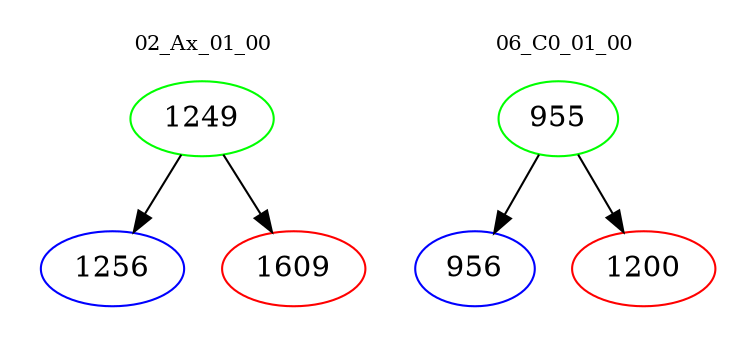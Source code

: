 digraph{
subgraph cluster_0 {
color = white
label = "02_Ax_01_00";
fontsize=10;
T0_1249 [label="1249", color="green"]
T0_1249 -> T0_1256 [color="black"]
T0_1256 [label="1256", color="blue"]
T0_1249 -> T0_1609 [color="black"]
T0_1609 [label="1609", color="red"]
}
subgraph cluster_1 {
color = white
label = "06_C0_01_00";
fontsize=10;
T1_955 [label="955", color="green"]
T1_955 -> T1_956 [color="black"]
T1_956 [label="956", color="blue"]
T1_955 -> T1_1200 [color="black"]
T1_1200 [label="1200", color="red"]
}
}
